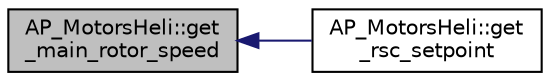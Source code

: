digraph "AP_MotorsHeli::get_main_rotor_speed"
{
 // INTERACTIVE_SVG=YES
  edge [fontname="Helvetica",fontsize="10",labelfontname="Helvetica",labelfontsize="10"];
  node [fontname="Helvetica",fontsize="10",shape=record];
  rankdir="LR";
  Node1 [label="AP_MotorsHeli::get\l_main_rotor_speed",height=0.2,width=0.4,color="black", fillcolor="grey75", style="filled", fontcolor="black"];
  Node1 -> Node2 [dir="back",color="midnightblue",fontsize="10",style="solid",fontname="Helvetica"];
  Node2 [label="AP_MotorsHeli::get\l_rsc_setpoint",height=0.2,width=0.4,color="black", fillcolor="white", style="filled",URL="$classAP__MotorsHeli.html#a004de165e13b6a8cb58cc5df993a2d8c"];
}
